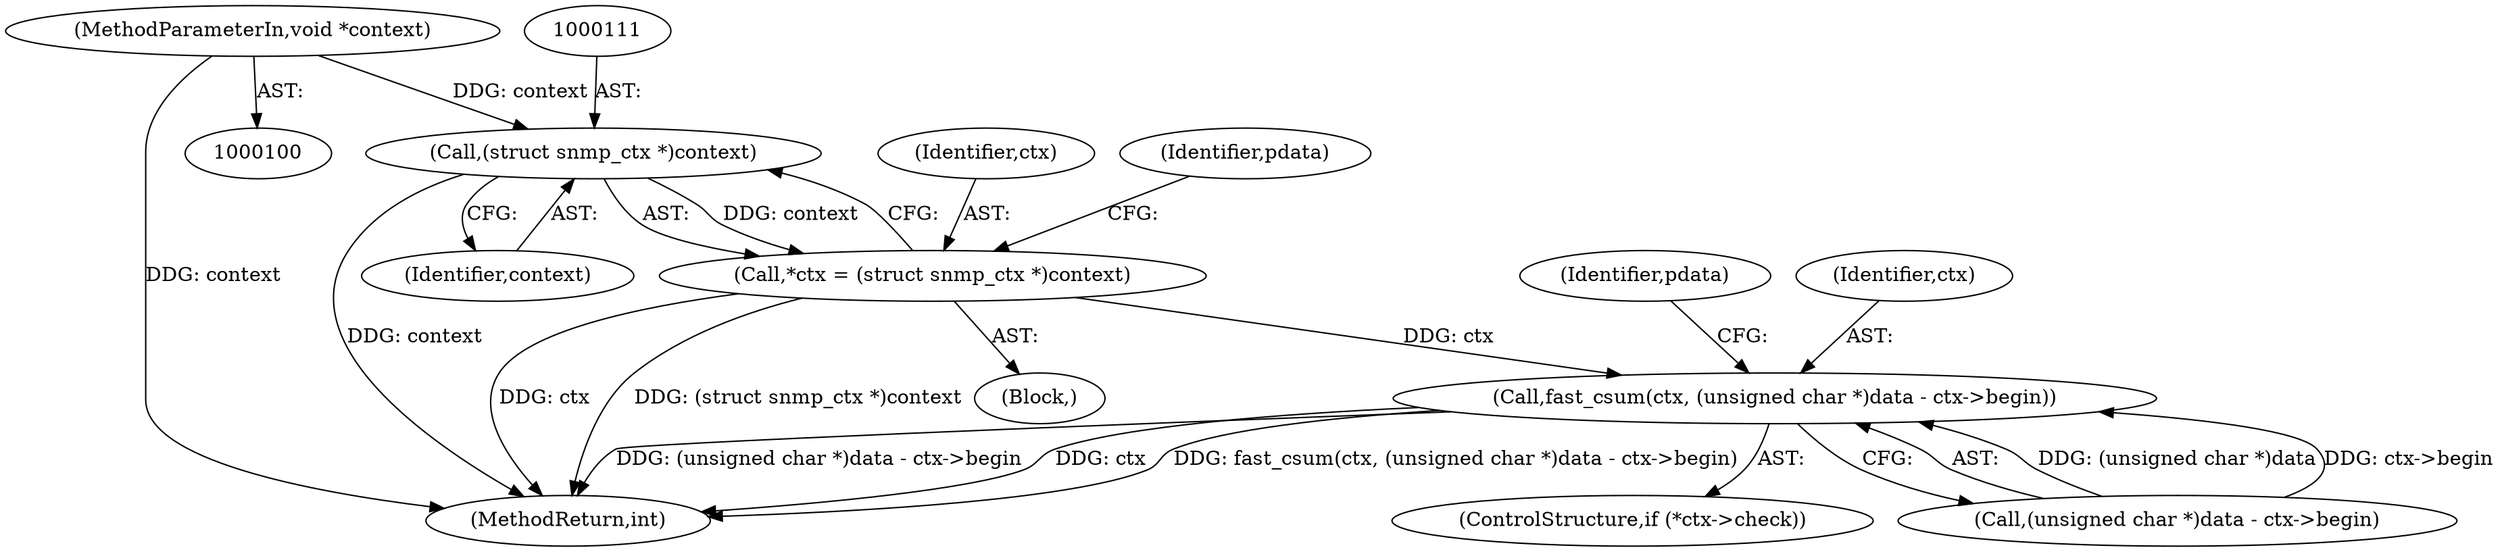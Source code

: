 digraph "0_linux_c4c07b4d6fa1f11880eab8e076d3d060ef3f55fc@pointer" {
"1000101" [label="(MethodParameterIn,void *context)"];
"1000110" [label="(Call,(struct snmp_ctx *)context)"];
"1000108" [label="(Call,*ctx = (struct snmp_ctx *)context)"];
"1000147" [label="(Call,fast_csum(ctx, (unsigned char *)data - ctx->begin))"];
"1000149" [label="(Call,(unsigned char *)data - ctx->begin)"];
"1000109" [label="(Identifier,ctx)"];
"1000115" [label="(Identifier,pdata)"];
"1000164" [label="(MethodReturn,int)"];
"1000106" [label="(Block,)"];
"1000112" [label="(Identifier,context)"];
"1000110" [label="(Call,(struct snmp_ctx *)context)"];
"1000101" [label="(MethodParameterIn,void *context)"];
"1000147" [label="(Call,fast_csum(ctx, (unsigned char *)data - ctx->begin))"];
"1000142" [label="(ControlStructure,if (*ctx->check))"];
"1000158" [label="(Identifier,pdata)"];
"1000108" [label="(Call,*ctx = (struct snmp_ctx *)context)"];
"1000148" [label="(Identifier,ctx)"];
"1000101" -> "1000100"  [label="AST: "];
"1000101" -> "1000164"  [label="DDG: context"];
"1000101" -> "1000110"  [label="DDG: context"];
"1000110" -> "1000108"  [label="AST: "];
"1000110" -> "1000112"  [label="CFG: "];
"1000111" -> "1000110"  [label="AST: "];
"1000112" -> "1000110"  [label="AST: "];
"1000108" -> "1000110"  [label="CFG: "];
"1000110" -> "1000164"  [label="DDG: context"];
"1000110" -> "1000108"  [label="DDG: context"];
"1000108" -> "1000106"  [label="AST: "];
"1000109" -> "1000108"  [label="AST: "];
"1000115" -> "1000108"  [label="CFG: "];
"1000108" -> "1000164"  [label="DDG: ctx"];
"1000108" -> "1000164"  [label="DDG: (struct snmp_ctx *)context"];
"1000108" -> "1000147"  [label="DDG: ctx"];
"1000147" -> "1000142"  [label="AST: "];
"1000147" -> "1000149"  [label="CFG: "];
"1000148" -> "1000147"  [label="AST: "];
"1000149" -> "1000147"  [label="AST: "];
"1000158" -> "1000147"  [label="CFG: "];
"1000147" -> "1000164"  [label="DDG: (unsigned char *)data - ctx->begin"];
"1000147" -> "1000164"  [label="DDG: ctx"];
"1000147" -> "1000164"  [label="DDG: fast_csum(ctx, (unsigned char *)data - ctx->begin)"];
"1000149" -> "1000147"  [label="DDG: (unsigned char *)data"];
"1000149" -> "1000147"  [label="DDG: ctx->begin"];
}
